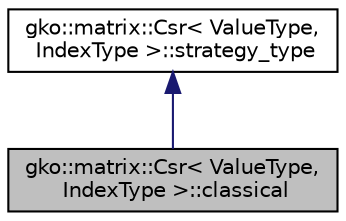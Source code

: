 digraph "gko::matrix::Csr&lt; ValueType, IndexType &gt;::classical"
{
 // INTERACTIVE_SVG=YES
  edge [fontname="Helvetica",fontsize="10",labelfontname="Helvetica",labelfontsize="10"];
  node [fontname="Helvetica",fontsize="10",shape=record];
  Node1 [label="gko::matrix::Csr\< ValueType,\l IndexType \>::classical",height=0.2,width=0.4,color="black", fillcolor="grey75", style="filled", fontcolor="black"];
  Node2 -> Node1 [dir="back",color="midnightblue",fontsize="10",style="solid",fontname="Helvetica"];
  Node2 [label="gko::matrix::Csr\< ValueType,\l IndexType \>::strategy_type",height=0.2,width=0.4,color="black", fillcolor="white", style="filled",URL="$classgko_1_1matrix_1_1Csr_1_1strategy__type.html"];
}
